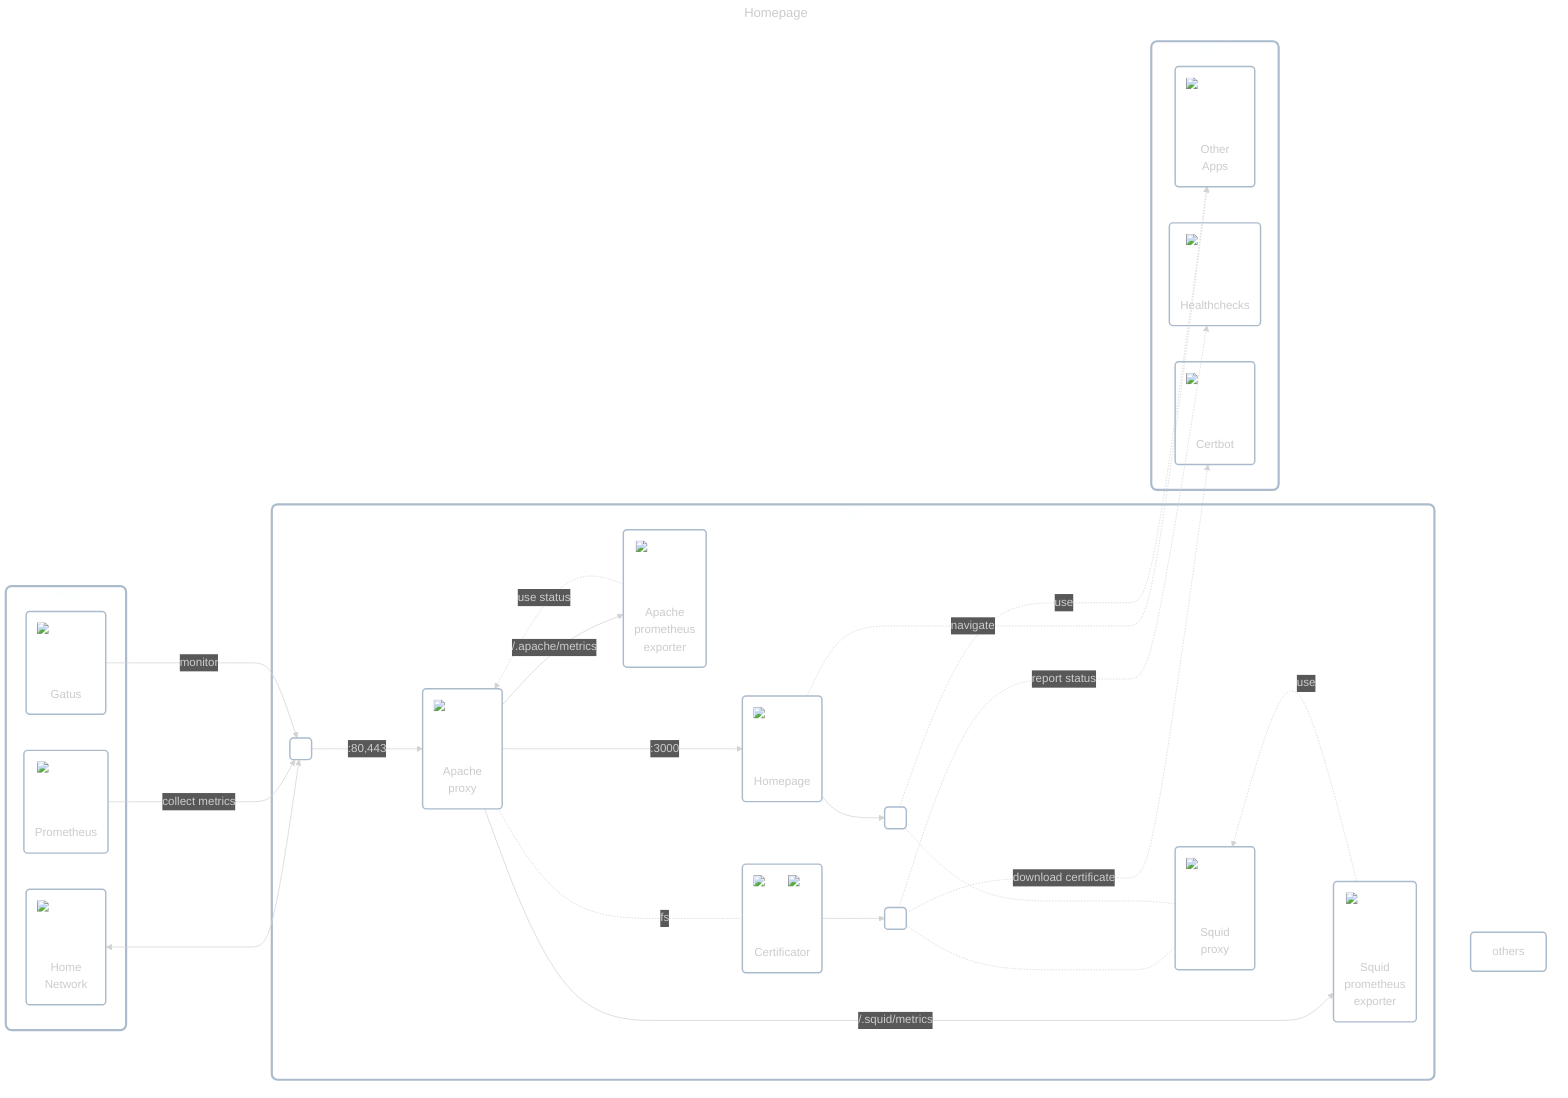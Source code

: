 ---
title: Homepage
config:
    theme: dark
---

flowchart LR
    classDef cluster fill:#ffffff00,stroke:#aabbccff,stroke-width:3px,rx:8px,ry:8px;
    classDef node fill:#ffffff00,stroke:#aabbccff,stroke-width:2px,rx:5px,ry:5px;
    classDef dashed_border stroke-dasharray:10 6;

    subgraph others_1["Others"]
        home_network("<div style='position:relative;width:80px;height:80px;margin:0 auto;margin-bottom:0.1em'><img src='../../../../icons/network.png' style='min-width:80px;max-width:80px' /></div>Home<br/>Network")
        prometheus("<div style='position:relative;width:80px;height:80px;margin:0 auto;margin-bottom:0.5em'><img src='../../../../icons/prometheus.png' style='min-width:80px;max-width:80px' /></div>Prometheus")
        gatus("<div style='position:relative;width:80px;height:80px;margin:0 auto;margin-bottom:0.5em'><img src='../../../../icons/gatus.png' style='min-width:80px;max-width:80px' /></div>Gatus")
    end

    subgraph app_wrapper["App"]
        inbound_interface(" ")
        apache_proxy("<div style='position:relative;width:80px;height:80px;margin:0 auto;margin-bottom:0.5em'><img src='../../../../icons/apache.png' style='min-width:80px;max-width:80px' /></div>Apache<br/>proxy")
        apache_prometheus_exporter("<div style='position:relative;width:80px;height:80px;margin:0 auto;margin-bottom:0.5em'><img src='../../../../icons/apache-prometheus-exporter.png' style='min-width:80px;max-width:80px' /></div>Apache<br/>prometheus<br/>exporter")
        certificator("<div style='position:relative;width:80px;height:80px;margin:0 auto;margin-bottom:1em'><img src='../../../../icons/cronjob.png' style='min-width:32px;max-width:32px;position:absolute;top:0;right:0' /><img src='../../../../icons/lets-encrypt.png' style='min-width:80px;max-width:80px' /></div>Certificator")
        homepage("<div style='position:relative;width:80px;height:80px;margin:0 auto;margin-bottom:0.75em'><img src='../../../../icons/homepage.png' style='min-width:80px;max-width:80px' /></div>Homepage")
        squid_proxy("<div style='position:relative;width:80px;height:80px;margin:0 auto;margin-bottom:0.75em'><img src='../../../../icons/squid.jpg' style='min-width:80px;max-width:80px' /></div>Squid<br/>proxy")
        squid_prometheus_exporter("<div style='position:relative;width:80px;height:80px;margin:0 auto;margin-bottom:0.75em'><img src='../../../../icons/squid-prometheus-exporter.png' style='min-width:80px;max-width:80px' /></div>Squid<br/>prometheus<br/>exporter")
        outbound_interface_1(" ")
        outbound_interface_2(" ")

        inbound_interface --->|:80,443| apache_proxy --->|:3000| homepage
        apache_proxy -->|/.apache/metrics| apache_prometheus_exporter -.->|use status| apache_proxy
        apache_proxy -->|/.squid/metrics| squid_prometheus_exporter
        apache_proxy -..-|fs| certificator
        squid_proxy ~~~ squid_prometheus_exporter -.->|use| squid_proxy
        outbound_interface_1 & outbound_interface_2 -..- squid_proxy
    end

    subgraph others_2["Others"]
        other_apps("<div style='position:relative;width:80px;height:80px;margin:0 auto;margin-bottom:0.5em'><img src='../../../../icons/apps.png' style='min-width:80px;max-width:80px' /></div>Other<br/>Apps")
        healthchecks("<div style='position:relative;width:80px;height:80px;margin:0 auto;margin-bottom:0.5em'><img src='../../../../icons/healthchecks.png' style='min-width:80px;max-width:80px' /></div>Healthchecks")
        certbot("<div style='position:relative;width:80px;height:80px;margin:0 auto;margin-bottom:0.5em'><img src='../../../../icons/lets-encrypt.png' style='min-width:80px;max-width:80px' /></div>Certbot")
    end

    home_network <---> inbound_interface
    prometheus -->|collect metrics| inbound_interface
    gatus -->|monitor| inbound_interface
    homepage -..->|navigate| other_apps
    homepage --> outbound_interface_2 -..->|use| other_apps
    certificator --> outbound_interface_1 -..->|report status| healthchecks
    outbound_interface_1 -..->|download certificate| certbot
    squid_prometheus_exporter ~~~ others
